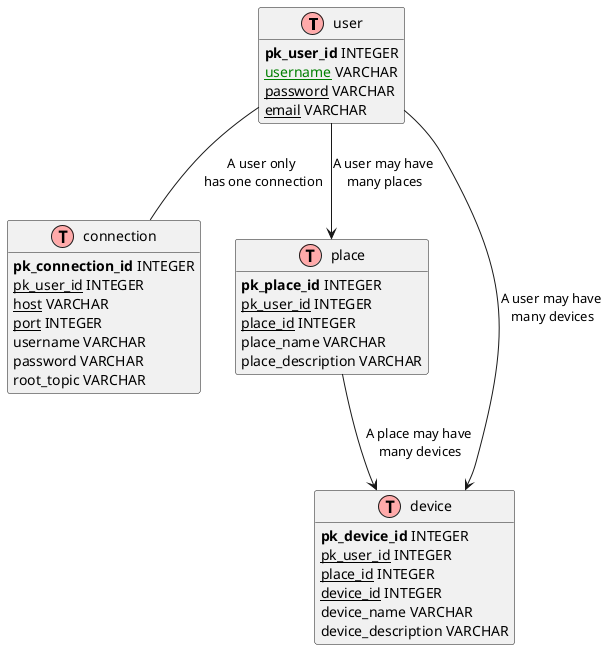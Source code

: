 @startuml
' uncomment the line below if you're using computer with a retina display
' skinparam dpi 300
!define Table(name,desc) class name as "desc" << (T,#FFAAAA) >>
' we use bold for primary key
' green color for unique
' and underscore for not_null
!define primary_key(x) <b>x</b>
!define unique(x) <color:green>x</color>
!define not_null(x) <u>x</u>
' other tags available:
' <i></i>
' <back:COLOR></color>, where color is a color name or html color code
' (#FFAACC)
' see: http://plantuml.com/classes.html#More
' source: https://gist.github.com/QuantumGhost/0955a45383a0b6c0bc24f9654b3cb561
hide methods
hide stereotypes

' entities

Table(user, "user") {
primary_key(pk_user_id) INTEGER
not_null(unique(username)) VARCHAR
not_null(password) VARCHAR
not_null(email) VARCHAR
}

Table(connection, "connection") {
primary_key(pk_connection_id) INTEGER
not_null(pk_user_id) INTEGER
not_null(host) VARCHAR
not_null(port) INTEGER
username VARCHAR
password VARCHAR
root_topic VARCHAR
}

Table(place, "place") {
primary_key(pk_place_id) INTEGER
not_null(pk_user_id) INTEGER
not_null(place_id) INTEGER
place_name VARCHAR
place_description VARCHAR
}

Table(device, "device") {
primary_key(pk_device_id) INTEGER
not_null(pk_user_id) INTEGER
not_null(place_id) INTEGER
not_null(device_id) INTEGER
device_name VARCHAR
device_description VARCHAR
}

' relationships
' one-to-one relationship
user -- connection : "A user only \nhas one connection"
' one to may relationship
user --> place : "A user may have\n many places"
user --> device : "A user may have\n many devices"
place --> device : "A place may have\n many devices"
' many to many relationship
' Add mark if you like
'user "1" --> "*" user_group : "A user may be \nin many groups"
'group "1" --> "0..N" user_group : "A group may \ncontain many users"
@enduml